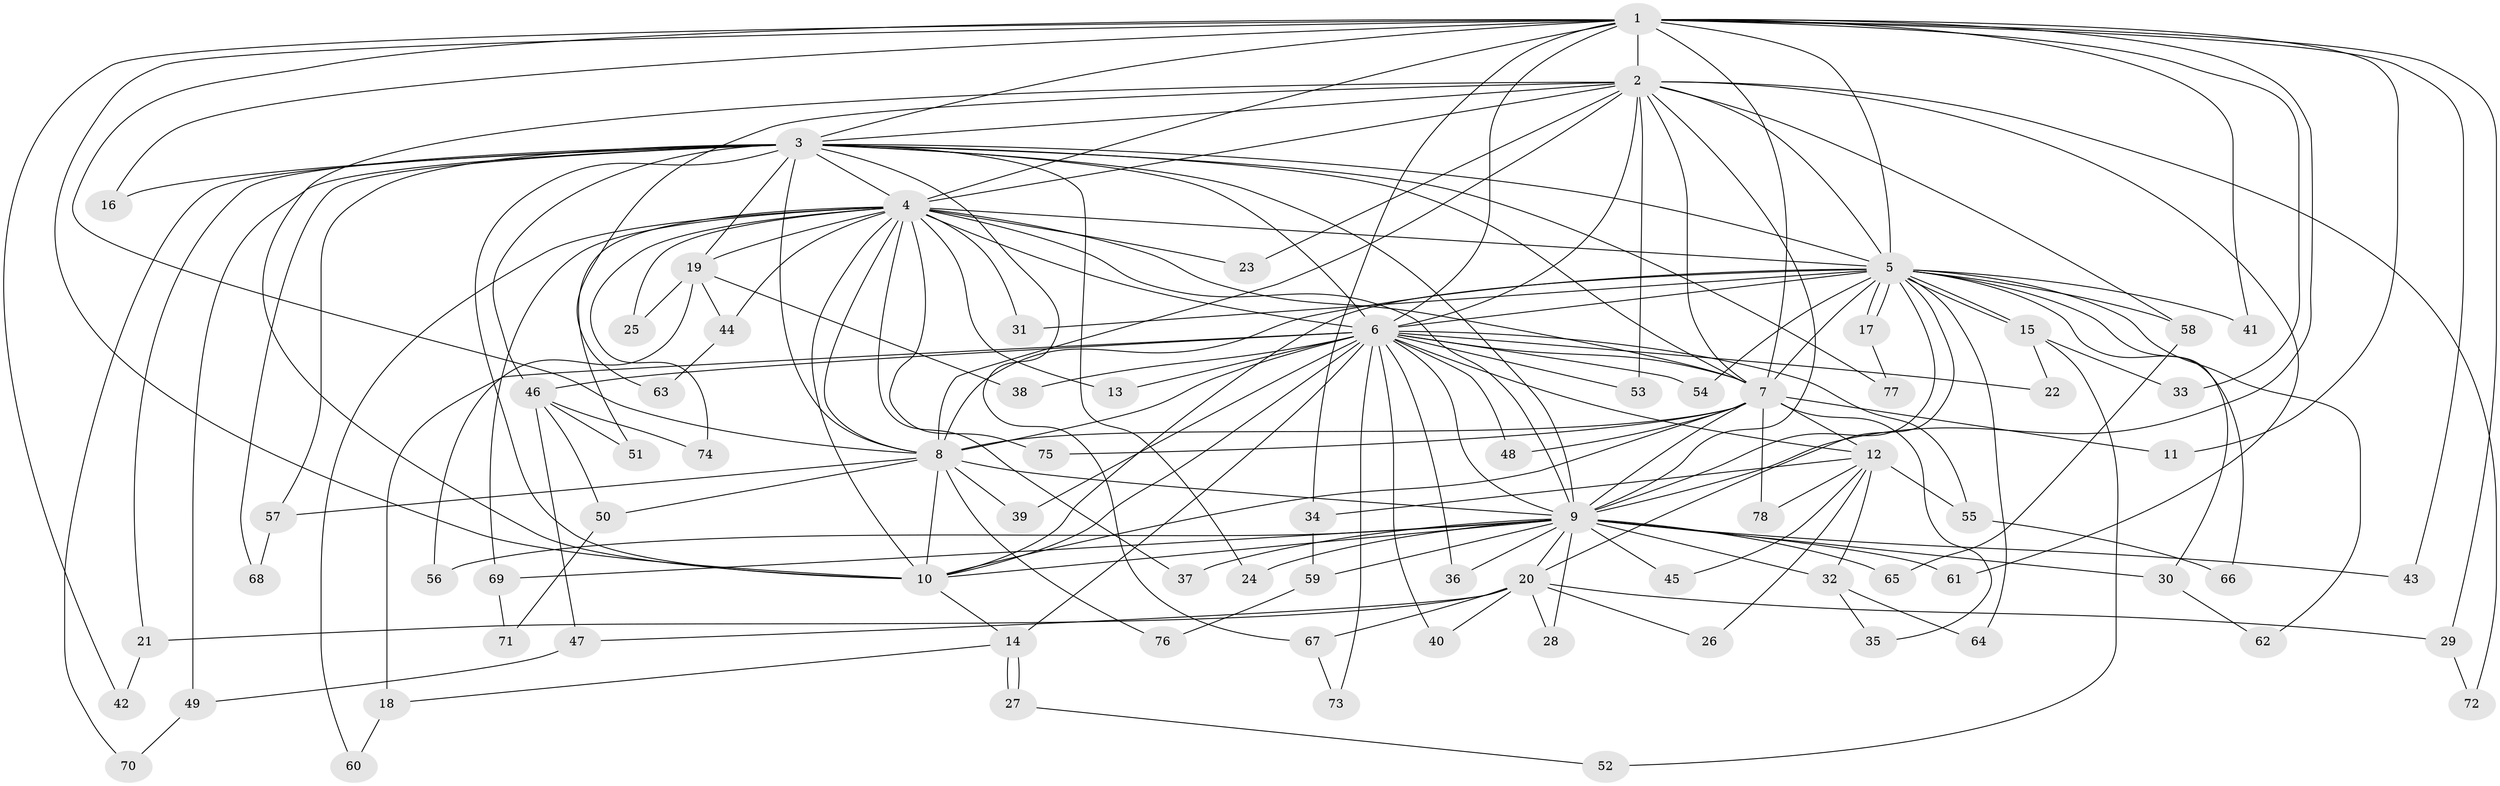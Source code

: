 // Generated by graph-tools (version 1.1) at 2025/43/03/09/25 04:43:38]
// undirected, 78 vertices, 181 edges
graph export_dot {
graph [start="1"]
  node [color=gray90,style=filled];
  1;
  2;
  3;
  4;
  5;
  6;
  7;
  8;
  9;
  10;
  11;
  12;
  13;
  14;
  15;
  16;
  17;
  18;
  19;
  20;
  21;
  22;
  23;
  24;
  25;
  26;
  27;
  28;
  29;
  30;
  31;
  32;
  33;
  34;
  35;
  36;
  37;
  38;
  39;
  40;
  41;
  42;
  43;
  44;
  45;
  46;
  47;
  48;
  49;
  50;
  51;
  52;
  53;
  54;
  55;
  56;
  57;
  58;
  59;
  60;
  61;
  62;
  63;
  64;
  65;
  66;
  67;
  68;
  69;
  70;
  71;
  72;
  73;
  74;
  75;
  76;
  77;
  78;
  1 -- 2;
  1 -- 3;
  1 -- 4;
  1 -- 5;
  1 -- 6;
  1 -- 7;
  1 -- 8;
  1 -- 9;
  1 -- 10;
  1 -- 11;
  1 -- 16;
  1 -- 29;
  1 -- 33;
  1 -- 34;
  1 -- 41;
  1 -- 42;
  1 -- 43;
  2 -- 3;
  2 -- 4;
  2 -- 5;
  2 -- 6;
  2 -- 7;
  2 -- 8;
  2 -- 9;
  2 -- 10;
  2 -- 23;
  2 -- 53;
  2 -- 58;
  2 -- 61;
  2 -- 63;
  2 -- 72;
  3 -- 4;
  3 -- 5;
  3 -- 6;
  3 -- 7;
  3 -- 8;
  3 -- 9;
  3 -- 10;
  3 -- 16;
  3 -- 19;
  3 -- 21;
  3 -- 24;
  3 -- 46;
  3 -- 49;
  3 -- 57;
  3 -- 67;
  3 -- 68;
  3 -- 70;
  3 -- 77;
  4 -- 5;
  4 -- 6;
  4 -- 7;
  4 -- 8;
  4 -- 9;
  4 -- 10;
  4 -- 13;
  4 -- 19;
  4 -- 23;
  4 -- 25;
  4 -- 31;
  4 -- 37;
  4 -- 44;
  4 -- 51;
  4 -- 60;
  4 -- 69;
  4 -- 74;
  4 -- 75;
  5 -- 6;
  5 -- 7;
  5 -- 8;
  5 -- 9;
  5 -- 10;
  5 -- 15;
  5 -- 15;
  5 -- 17;
  5 -- 17;
  5 -- 20;
  5 -- 30;
  5 -- 31;
  5 -- 41;
  5 -- 54;
  5 -- 58;
  5 -- 62;
  5 -- 64;
  5 -- 66;
  6 -- 7;
  6 -- 8;
  6 -- 9;
  6 -- 10;
  6 -- 12;
  6 -- 13;
  6 -- 14;
  6 -- 18;
  6 -- 22;
  6 -- 36;
  6 -- 38;
  6 -- 39;
  6 -- 40;
  6 -- 46;
  6 -- 48;
  6 -- 53;
  6 -- 54;
  6 -- 55;
  6 -- 73;
  7 -- 8;
  7 -- 9;
  7 -- 10;
  7 -- 11;
  7 -- 12;
  7 -- 35;
  7 -- 48;
  7 -- 75;
  7 -- 78;
  8 -- 9;
  8 -- 10;
  8 -- 39;
  8 -- 50;
  8 -- 57;
  8 -- 76;
  9 -- 10;
  9 -- 20;
  9 -- 24;
  9 -- 28;
  9 -- 30;
  9 -- 32;
  9 -- 36;
  9 -- 37;
  9 -- 43;
  9 -- 45;
  9 -- 56;
  9 -- 59;
  9 -- 61;
  9 -- 65;
  9 -- 69;
  10 -- 14;
  12 -- 26;
  12 -- 32;
  12 -- 34;
  12 -- 45;
  12 -- 55;
  12 -- 78;
  14 -- 18;
  14 -- 27;
  14 -- 27;
  15 -- 22;
  15 -- 33;
  15 -- 52;
  17 -- 77;
  18 -- 60;
  19 -- 25;
  19 -- 38;
  19 -- 44;
  19 -- 56;
  20 -- 21;
  20 -- 26;
  20 -- 28;
  20 -- 29;
  20 -- 40;
  20 -- 47;
  20 -- 67;
  21 -- 42;
  27 -- 52;
  29 -- 72;
  30 -- 62;
  32 -- 35;
  32 -- 64;
  34 -- 59;
  44 -- 63;
  46 -- 47;
  46 -- 50;
  46 -- 51;
  46 -- 74;
  47 -- 49;
  49 -- 70;
  50 -- 71;
  55 -- 66;
  57 -- 68;
  58 -- 65;
  59 -- 76;
  67 -- 73;
  69 -- 71;
}
